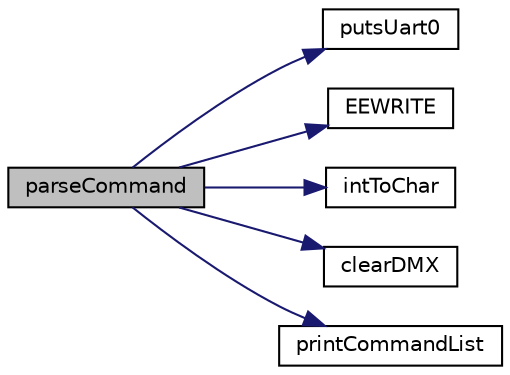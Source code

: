 digraph "parseCommand"
{
 // LATEX_PDF_SIZE
  edge [fontname="Helvetica",fontsize="10",labelfontname="Helvetica",labelfontsize="10"];
  node [fontname="Helvetica",fontsize="10",shape=record];
  rankdir="LR";
  Node29 [label="parseCommand",height=0.2,width=0.4,color="black", fillcolor="grey75", style="filled", fontcolor="black",tooltip="Function to parse commands from UART0 and execute functions or set flags."];
  Node29 -> Node30 [color="midnightblue",fontsize="10",style="solid",fontname="Helvetica"];
  Node30 [label="putsUart0",height=0.2,width=0.4,color="black", fillcolor="white", style="filled",URL="$satej__matthew_8c.html#af4adb618930ee1a928705aec083cf726",tooltip="Blocking function that writes a string when the UART buffer is not full."];
  Node29 -> Node31 [color="midnightblue",fontsize="10",style="solid",fontname="Helvetica"];
  Node31 [label="EEWRITE",height=0.2,width=0.4,color="black", fillcolor="white", style="filled",URL="$satej__matthew_8c.html#a31b9c21cfe092a5574eb605046951401",tooltip="Function to write to EEPROM to set address."];
  Node29 -> Node32 [color="midnightblue",fontsize="10",style="solid",fontname="Helvetica"];
  Node32 [label="intToChar",height=0.2,width=0.4,color="black", fillcolor="white", style="filled",URL="$satej__matthew_8c.html#a48ff33038777eac27bf41ff14b9368bf",tooltip="Function to convert integer to character for UART0."];
  Node29 -> Node33 [color="midnightblue",fontsize="10",style="solid",fontname="Helvetica"];
  Node33 [label="clearDMX",height=0.2,width=0.4,color="black", fillcolor="white", style="filled",URL="$satej__matthew_8c.html#a90f05ed3280bc7f2e971ed7216028960",tooltip="Function to clear DMX data bins."];
  Node29 -> Node34 [color="midnightblue",fontsize="10",style="solid",fontname="Helvetica"];
  Node34 [label="printCommandList",height=0.2,width=0.4,color="black", fillcolor="white", style="filled",URL="$satej__matthew_8c.html#a9657c6b2d1c183503ca49b71da13e9e4",tooltip="Function to print available commands to user."];
}
